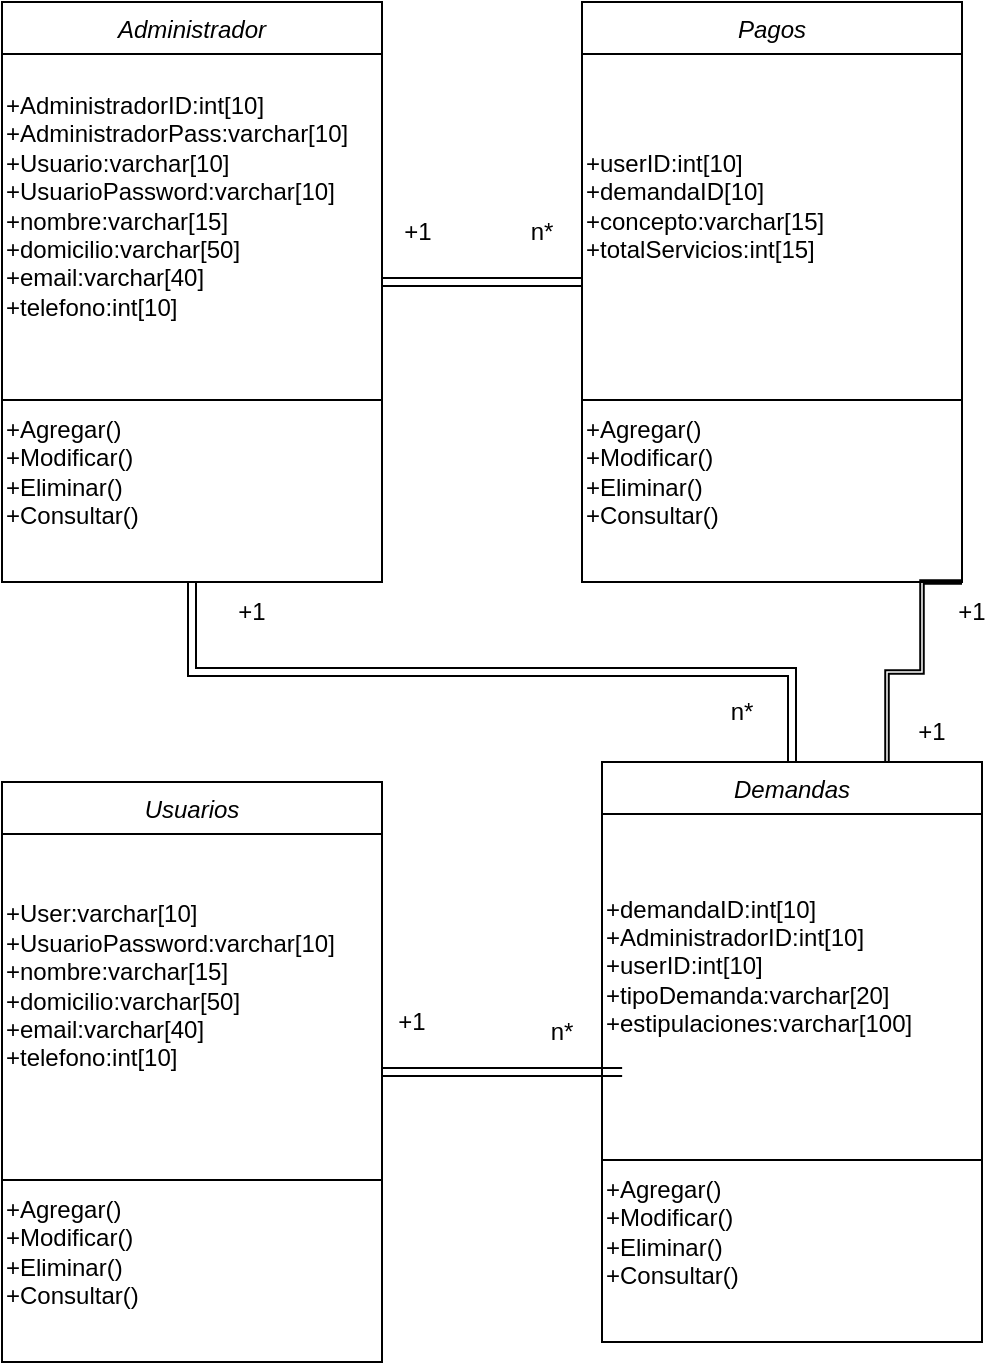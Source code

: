 <mxfile version="16.5.1" type="device"><diagram id="C5RBs43oDa-KdzZeNtuy" name="Page-1"><mxGraphModel dx="1221" dy="764" grid="0" gridSize="10" guides="1" tooltips="1" connect="1" arrows="1" fold="1" page="1" pageScale="1" pageWidth="827" pageHeight="1169" math="0" shadow="0"><root><mxCell id="WIyWlLk6GJQsqaUBKTNV-0"/><mxCell id="WIyWlLk6GJQsqaUBKTNV-1" parent="WIyWlLk6GJQsqaUBKTNV-0"/><mxCell id="oZd8hmFcS15swzWMa-k9-28" style="edgeStyle=orthogonalEdgeStyle;rounded=0;orthogonalLoop=1;jettySize=auto;html=1;exitX=0.5;exitY=1;exitDx=0;exitDy=0;entryX=0.5;entryY=0;entryDx=0;entryDy=0;shape=link;" edge="1" parent="WIyWlLk6GJQsqaUBKTNV-1" source="zkfFHV4jXpPFQw0GAbJ--0" target="oZd8hmFcS15swzWMa-k9-23"><mxGeometry relative="1" as="geometry"/></mxCell><mxCell id="oZd8hmFcS15swzWMa-k9-27" style="edgeStyle=orthogonalEdgeStyle;rounded=0;orthogonalLoop=1;jettySize=auto;html=1;entryX=0.053;entryY=0.849;entryDx=0;entryDy=0;entryPerimeter=0;shape=link;" edge="1" parent="WIyWlLk6GJQsqaUBKTNV-1" source="oZd8hmFcS15swzWMa-k9-14" target="oZd8hmFcS15swzWMa-k9-24"><mxGeometry relative="1" as="geometry"/></mxCell><mxCell id="zkfFHV4jXpPFQw0GAbJ--0" value="Administrador" style="swimlane;fontStyle=2;align=center;verticalAlign=top;childLayout=stackLayout;horizontal=1;startSize=26;horizontalStack=0;resizeParent=1;resizeLast=0;collapsible=1;marginBottom=0;rounded=0;shadow=0;strokeWidth=1;" parent="WIyWlLk6GJQsqaUBKTNV-1" vertex="1"><mxGeometry x="220" y="90" width="190" height="290" as="geometry"><mxRectangle x="230" y="140" width="160" height="26" as="alternateBounds"/></mxGeometry></mxCell><mxCell id="oZd8hmFcS15swzWMa-k9-0" value="&lt;div&gt;&lt;span&gt;+AdministradorID:int[10]&lt;/span&gt;&lt;/div&gt;&lt;div&gt;&lt;span&gt;+AdministradorPass:varchar[10]&lt;/span&gt;&lt;/div&gt;&lt;div&gt;&lt;span&gt;+Usuario:varchar[10]&lt;/span&gt;&lt;/div&gt;&lt;div&gt;&lt;span&gt;+UsuarioPassword:varchar[10]&lt;/span&gt;&lt;/div&gt;&lt;div&gt;&lt;span&gt;+nombre:varchar[15]&lt;/span&gt;&lt;/div&gt;&lt;div&gt;&lt;span&gt;+domicilio:varchar[50]&lt;/span&gt;&lt;/div&gt;&lt;div&gt;&lt;span&gt;+email:varchar[40]&lt;/span&gt;&lt;/div&gt;&lt;div&gt;&lt;span&gt;+telefono:int[10]&lt;/span&gt;&lt;/div&gt;" style="text;html=1;strokeColor=none;fillColor=none;align=left;verticalAlign=middle;whiteSpace=wrap;rounded=0;" vertex="1" parent="zkfFHV4jXpPFQw0GAbJ--0"><mxGeometry y="26" width="190" height="152" as="geometry"/></mxCell><mxCell id="zkfFHV4jXpPFQw0GAbJ--4" value="" style="line;html=1;strokeWidth=1;align=left;verticalAlign=middle;spacingTop=-1;spacingLeft=3;spacingRight=3;rotatable=0;labelPosition=right;points=[];portConstraint=eastwest;" parent="zkfFHV4jXpPFQw0GAbJ--0" vertex="1"><mxGeometry y="178" width="190" height="42" as="geometry"/></mxCell><mxCell id="oZd8hmFcS15swzWMa-k9-5" value="+Agregar()&lt;br&gt;+Modificar()&lt;br&gt;+Eliminar()&lt;br&gt;+Consultar()" style="text;html=1;strokeColor=none;fillColor=none;align=left;verticalAlign=middle;whiteSpace=wrap;rounded=0;" vertex="1" parent="zkfFHV4jXpPFQw0GAbJ--0"><mxGeometry y="220" width="190" height="30" as="geometry"/></mxCell><mxCell id="oZd8hmFcS15swzWMa-k9-14" value="Usuarios" style="swimlane;fontStyle=2;align=center;verticalAlign=top;childLayout=stackLayout;horizontal=1;startSize=26;horizontalStack=0;resizeParent=1;resizeLast=0;collapsible=1;marginBottom=0;rounded=0;shadow=0;strokeWidth=1;" vertex="1" parent="WIyWlLk6GJQsqaUBKTNV-1"><mxGeometry x="220" y="480" width="190" height="290" as="geometry"><mxRectangle x="230" y="140" width="160" height="26" as="alternateBounds"/></mxGeometry></mxCell><mxCell id="oZd8hmFcS15swzWMa-k9-15" value="+User:varchar[10]&lt;br&gt;+UsuarioPassword:varchar[10]&lt;br&gt;+nombre:varchar[15]&lt;br&gt;+domicilio:varchar[50]&lt;br&gt;+email:varchar[40]&lt;br&gt;+telefono:int[10]" style="text;html=1;strokeColor=none;fillColor=none;align=left;verticalAlign=middle;whiteSpace=wrap;rounded=0;" vertex="1" parent="oZd8hmFcS15swzWMa-k9-14"><mxGeometry y="26" width="190" height="152" as="geometry"/></mxCell><mxCell id="oZd8hmFcS15swzWMa-k9-16" value="" style="line;html=1;strokeWidth=1;align=left;verticalAlign=middle;spacingTop=-1;spacingLeft=3;spacingRight=3;rotatable=0;labelPosition=right;points=[];portConstraint=eastwest;" vertex="1" parent="oZd8hmFcS15swzWMa-k9-14"><mxGeometry y="178" width="190" height="42" as="geometry"/></mxCell><mxCell id="oZd8hmFcS15swzWMa-k9-17" value="+Agregar()&lt;br&gt;+Modificar()&lt;br&gt;+Eliminar()&lt;br&gt;+Consultar()" style="text;html=1;strokeColor=none;fillColor=none;align=left;verticalAlign=middle;whiteSpace=wrap;rounded=0;" vertex="1" parent="oZd8hmFcS15swzWMa-k9-14"><mxGeometry y="220" width="190" height="30" as="geometry"/></mxCell><mxCell id="oZd8hmFcS15swzWMa-k9-30" style="edgeStyle=orthogonalEdgeStyle;rounded=0;orthogonalLoop=1;jettySize=auto;html=1;exitX=1;exitY=1;exitDx=0;exitDy=0;entryX=0.75;entryY=0;entryDx=0;entryDy=0;shape=link;width=-1.765;" edge="1" parent="WIyWlLk6GJQsqaUBKTNV-1" source="oZd8hmFcS15swzWMa-k9-19" target="oZd8hmFcS15swzWMa-k9-23"><mxGeometry relative="1" as="geometry"><Array as="points"><mxPoint x="680" y="380"/><mxPoint x="680" y="425"/><mxPoint x="663" y="425"/></Array></mxGeometry></mxCell><mxCell id="oZd8hmFcS15swzWMa-k9-19" value="Pagos" style="swimlane;fontStyle=2;align=center;verticalAlign=top;childLayout=stackLayout;horizontal=1;startSize=26;horizontalStack=0;resizeParent=1;resizeLast=0;collapsible=1;marginBottom=0;rounded=0;shadow=0;strokeWidth=1;" vertex="1" parent="WIyWlLk6GJQsqaUBKTNV-1"><mxGeometry x="510" y="90" width="190" height="290" as="geometry"><mxRectangle x="230" y="140" width="160" height="26" as="alternateBounds"/></mxGeometry></mxCell><mxCell id="oZd8hmFcS15swzWMa-k9-20" value="&lt;div&gt;+userID:int[10]&lt;/div&gt;&lt;div&gt;+demandaID[10]&lt;/div&gt;&lt;div&gt;+concepto:varchar[15]&lt;/div&gt;&lt;div&gt;+totalServicios:int[15]&lt;/div&gt;" style="text;html=1;strokeColor=none;fillColor=none;align=left;verticalAlign=middle;whiteSpace=wrap;rounded=0;" vertex="1" parent="oZd8hmFcS15swzWMa-k9-19"><mxGeometry y="26" width="190" height="152" as="geometry"/></mxCell><mxCell id="oZd8hmFcS15swzWMa-k9-21" value="" style="line;html=1;strokeWidth=1;align=left;verticalAlign=middle;spacingTop=-1;spacingLeft=3;spacingRight=3;rotatable=0;labelPosition=right;points=[];portConstraint=eastwest;" vertex="1" parent="oZd8hmFcS15swzWMa-k9-19"><mxGeometry y="178" width="190" height="42" as="geometry"/></mxCell><mxCell id="oZd8hmFcS15swzWMa-k9-22" value="+Agregar()&lt;br&gt;+Modificar()&lt;br&gt;+Eliminar()&lt;br&gt;+Consultar()" style="text;html=1;strokeColor=none;fillColor=none;align=left;verticalAlign=middle;whiteSpace=wrap;rounded=0;" vertex="1" parent="oZd8hmFcS15swzWMa-k9-19"><mxGeometry y="220" width="190" height="30" as="geometry"/></mxCell><mxCell id="oZd8hmFcS15swzWMa-k9-23" value="Demandas" style="swimlane;fontStyle=2;align=center;verticalAlign=top;childLayout=stackLayout;horizontal=1;startSize=26;horizontalStack=0;resizeParent=1;resizeLast=0;collapsible=1;marginBottom=0;rounded=0;shadow=0;strokeWidth=1;" vertex="1" parent="WIyWlLk6GJQsqaUBKTNV-1"><mxGeometry x="520" y="470" width="190" height="290" as="geometry"><mxRectangle x="230" y="140" width="160" height="26" as="alternateBounds"/></mxGeometry></mxCell><mxCell id="oZd8hmFcS15swzWMa-k9-24" value="&lt;div&gt;+demandaID:int[10]&lt;/div&gt;&lt;div&gt;+AdministradorID:int[10]&lt;/div&gt;&lt;div&gt;+userID:int[10]&lt;/div&gt;&lt;div&gt;+tipoDemanda:varchar[20]&lt;/div&gt;&lt;div&gt;+estipulaciones:varchar[100]&lt;/div&gt;" style="text;html=1;strokeColor=none;fillColor=none;align=left;verticalAlign=middle;whiteSpace=wrap;rounded=0;" vertex="1" parent="oZd8hmFcS15swzWMa-k9-23"><mxGeometry y="26" width="190" height="152" as="geometry"/></mxCell><mxCell id="oZd8hmFcS15swzWMa-k9-25" value="" style="line;html=1;strokeWidth=1;align=left;verticalAlign=middle;spacingTop=-1;spacingLeft=3;spacingRight=3;rotatable=0;labelPosition=right;points=[];portConstraint=eastwest;" vertex="1" parent="oZd8hmFcS15swzWMa-k9-23"><mxGeometry y="178" width="190" height="42" as="geometry"/></mxCell><mxCell id="oZd8hmFcS15swzWMa-k9-26" value="+Agregar()&lt;br&gt;+Modificar()&lt;br&gt;+Eliminar()&lt;br&gt;+Consultar()" style="text;html=1;strokeColor=none;fillColor=none;align=left;verticalAlign=middle;whiteSpace=wrap;rounded=0;" vertex="1" parent="oZd8hmFcS15swzWMa-k9-23"><mxGeometry y="220" width="190" height="30" as="geometry"/></mxCell><mxCell id="oZd8hmFcS15swzWMa-k9-29" style="edgeStyle=orthogonalEdgeStyle;rounded=0;orthogonalLoop=1;jettySize=auto;html=1;exitX=1;exitY=0.75;exitDx=0;exitDy=0;entryX=0;entryY=0.75;entryDx=0;entryDy=0;shape=link;" edge="1" parent="WIyWlLk6GJQsqaUBKTNV-1" source="oZd8hmFcS15swzWMa-k9-0" target="oZd8hmFcS15swzWMa-k9-20"><mxGeometry relative="1" as="geometry"/></mxCell><mxCell id="oZd8hmFcS15swzWMa-k9-31" value="+1" style="text;html=1;strokeColor=none;fillColor=none;align=center;verticalAlign=middle;whiteSpace=wrap;rounded=0;" vertex="1" parent="WIyWlLk6GJQsqaUBKTNV-1"><mxGeometry x="410" y="585" width="30" height="30" as="geometry"/></mxCell><mxCell id="oZd8hmFcS15swzWMa-k9-32" value="+1" style="text;html=1;strokeColor=none;fillColor=none;align=center;verticalAlign=middle;whiteSpace=wrap;rounded=0;" vertex="1" parent="WIyWlLk6GJQsqaUBKTNV-1"><mxGeometry x="690" y="380" width="30" height="30" as="geometry"/></mxCell><mxCell id="oZd8hmFcS15swzWMa-k9-33" value="+1" style="text;html=1;strokeColor=none;fillColor=none;align=center;verticalAlign=middle;whiteSpace=wrap;rounded=0;" vertex="1" parent="WIyWlLk6GJQsqaUBKTNV-1"><mxGeometry x="670" y="440" width="30" height="30" as="geometry"/></mxCell><mxCell id="oZd8hmFcS15swzWMa-k9-34" value="+1" style="text;html=1;strokeColor=none;fillColor=none;align=center;verticalAlign=middle;whiteSpace=wrap;rounded=0;" vertex="1" parent="WIyWlLk6GJQsqaUBKTNV-1"><mxGeometry x="330" y="380" width="30" height="30" as="geometry"/></mxCell><mxCell id="oZd8hmFcS15swzWMa-k9-35" value="n*" style="text;html=1;strokeColor=none;fillColor=none;align=center;verticalAlign=middle;whiteSpace=wrap;rounded=0;" vertex="1" parent="WIyWlLk6GJQsqaUBKTNV-1"><mxGeometry x="470" y="590" width="60" height="30" as="geometry"/></mxCell><mxCell id="oZd8hmFcS15swzWMa-k9-36" value="n*" style="text;html=1;strokeColor=none;fillColor=none;align=center;verticalAlign=middle;whiteSpace=wrap;rounded=0;" vertex="1" parent="WIyWlLk6GJQsqaUBKTNV-1"><mxGeometry x="560" y="430" width="60" height="30" as="geometry"/></mxCell><mxCell id="oZd8hmFcS15swzWMa-k9-37" value="n*" style="text;html=1;strokeColor=none;fillColor=none;align=center;verticalAlign=middle;whiteSpace=wrap;rounded=0;" vertex="1" parent="WIyWlLk6GJQsqaUBKTNV-1"><mxGeometry x="460" y="190" width="60" height="30" as="geometry"/></mxCell><mxCell id="oZd8hmFcS15swzWMa-k9-41" value="+1" style="text;html=1;strokeColor=none;fillColor=none;align=center;verticalAlign=middle;whiteSpace=wrap;rounded=0;" vertex="1" parent="WIyWlLk6GJQsqaUBKTNV-1"><mxGeometry x="413" y="190" width="30" height="30" as="geometry"/></mxCell></root></mxGraphModel></diagram></mxfile>
